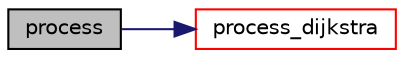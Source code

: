 digraph "process"
{
  edge [fontname="Helvetica",fontsize="10",labelfontname="Helvetica",labelfontsize="10"];
  node [fontname="Helvetica",fontsize="10",shape=record];
  rankdir="LR";
  Node1 [label="process",height=0.2,width=0.4,color="black", fillcolor="grey75", style="filled" fontcolor="black"];
  Node1 -> Node2 [color="midnightblue",fontsize="10",style="solid",fontname="Helvetica"];
  Node2 [label="process_dijkstra",height=0.2,width=0.4,color="red", fillcolor="white", style="filled",URL="$dijkstra_8hpp.html#aa8fd68ac88d3fe6d7f7a3792e154f5d8"];
}
